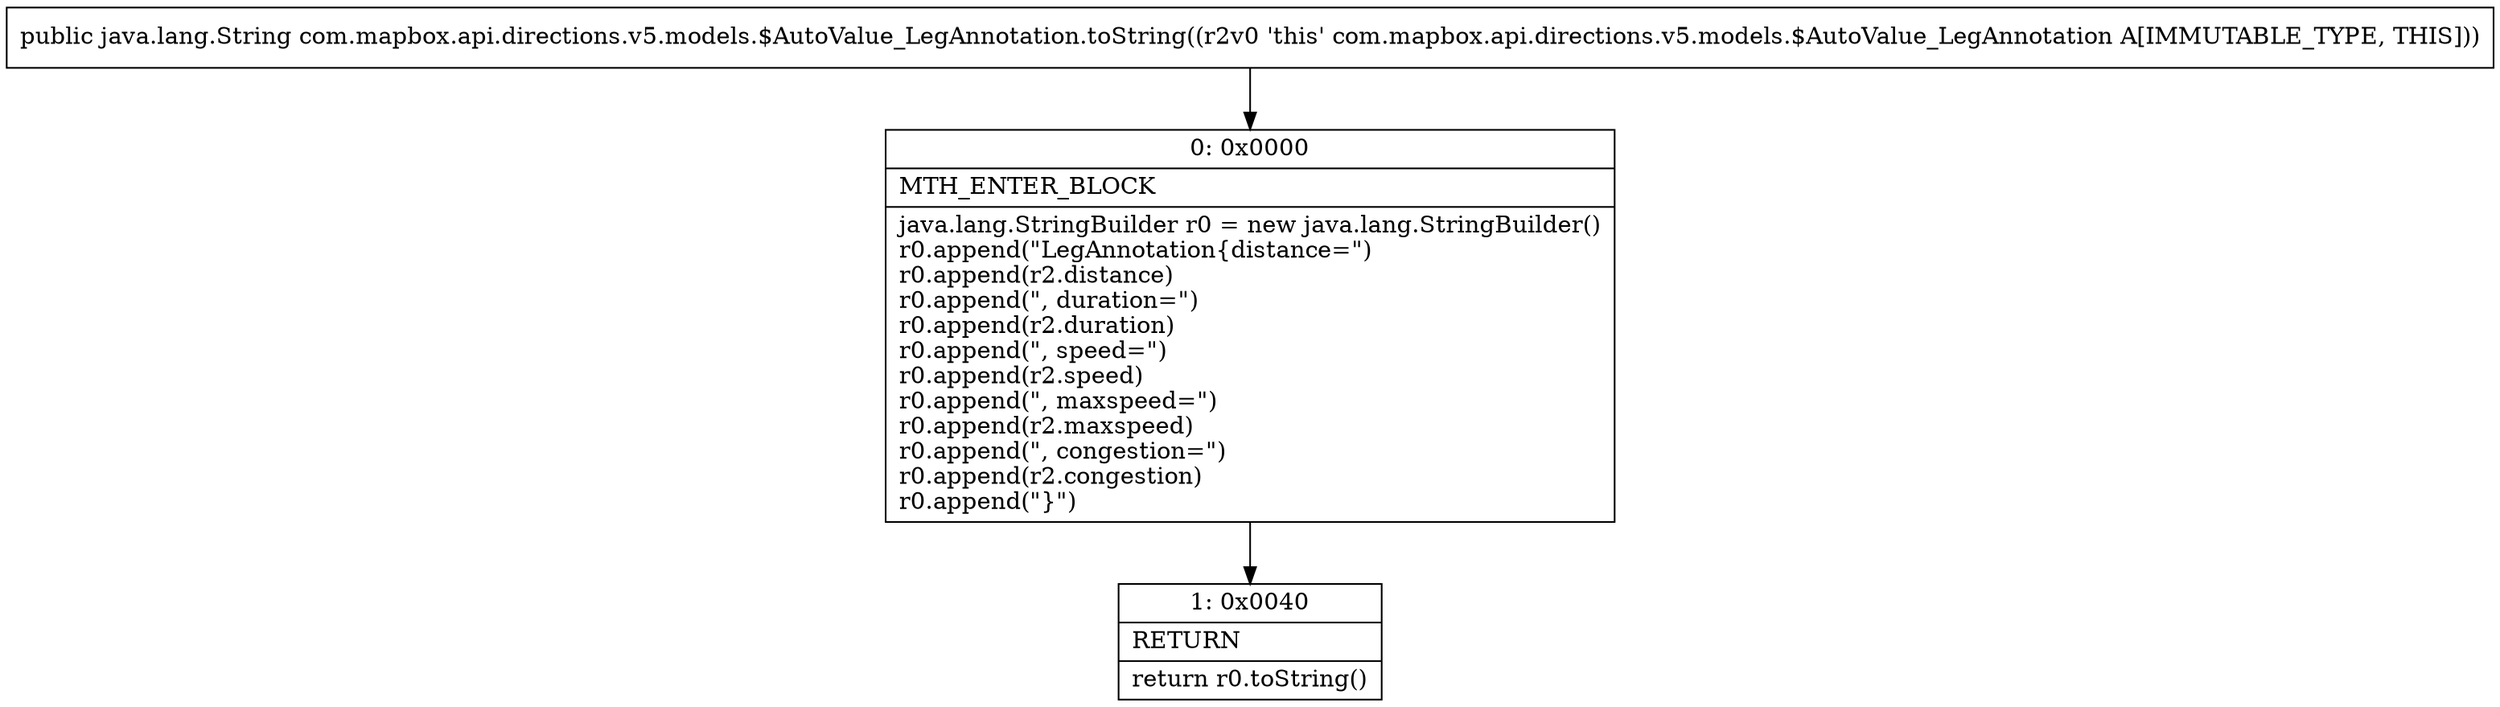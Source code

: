 digraph "CFG forcom.mapbox.api.directions.v5.models.$AutoValue_LegAnnotation.toString()Ljava\/lang\/String;" {
Node_0 [shape=record,label="{0\:\ 0x0000|MTH_ENTER_BLOCK\l|java.lang.StringBuilder r0 = new java.lang.StringBuilder()\lr0.append(\"LegAnnotation\{distance=\")\lr0.append(r2.distance)\lr0.append(\", duration=\")\lr0.append(r2.duration)\lr0.append(\", speed=\")\lr0.append(r2.speed)\lr0.append(\", maxspeed=\")\lr0.append(r2.maxspeed)\lr0.append(\", congestion=\")\lr0.append(r2.congestion)\lr0.append(\"\}\")\l}"];
Node_1 [shape=record,label="{1\:\ 0x0040|RETURN\l|return r0.toString()\l}"];
MethodNode[shape=record,label="{public java.lang.String com.mapbox.api.directions.v5.models.$AutoValue_LegAnnotation.toString((r2v0 'this' com.mapbox.api.directions.v5.models.$AutoValue_LegAnnotation A[IMMUTABLE_TYPE, THIS])) }"];
MethodNode -> Node_0;
Node_0 -> Node_1;
}

